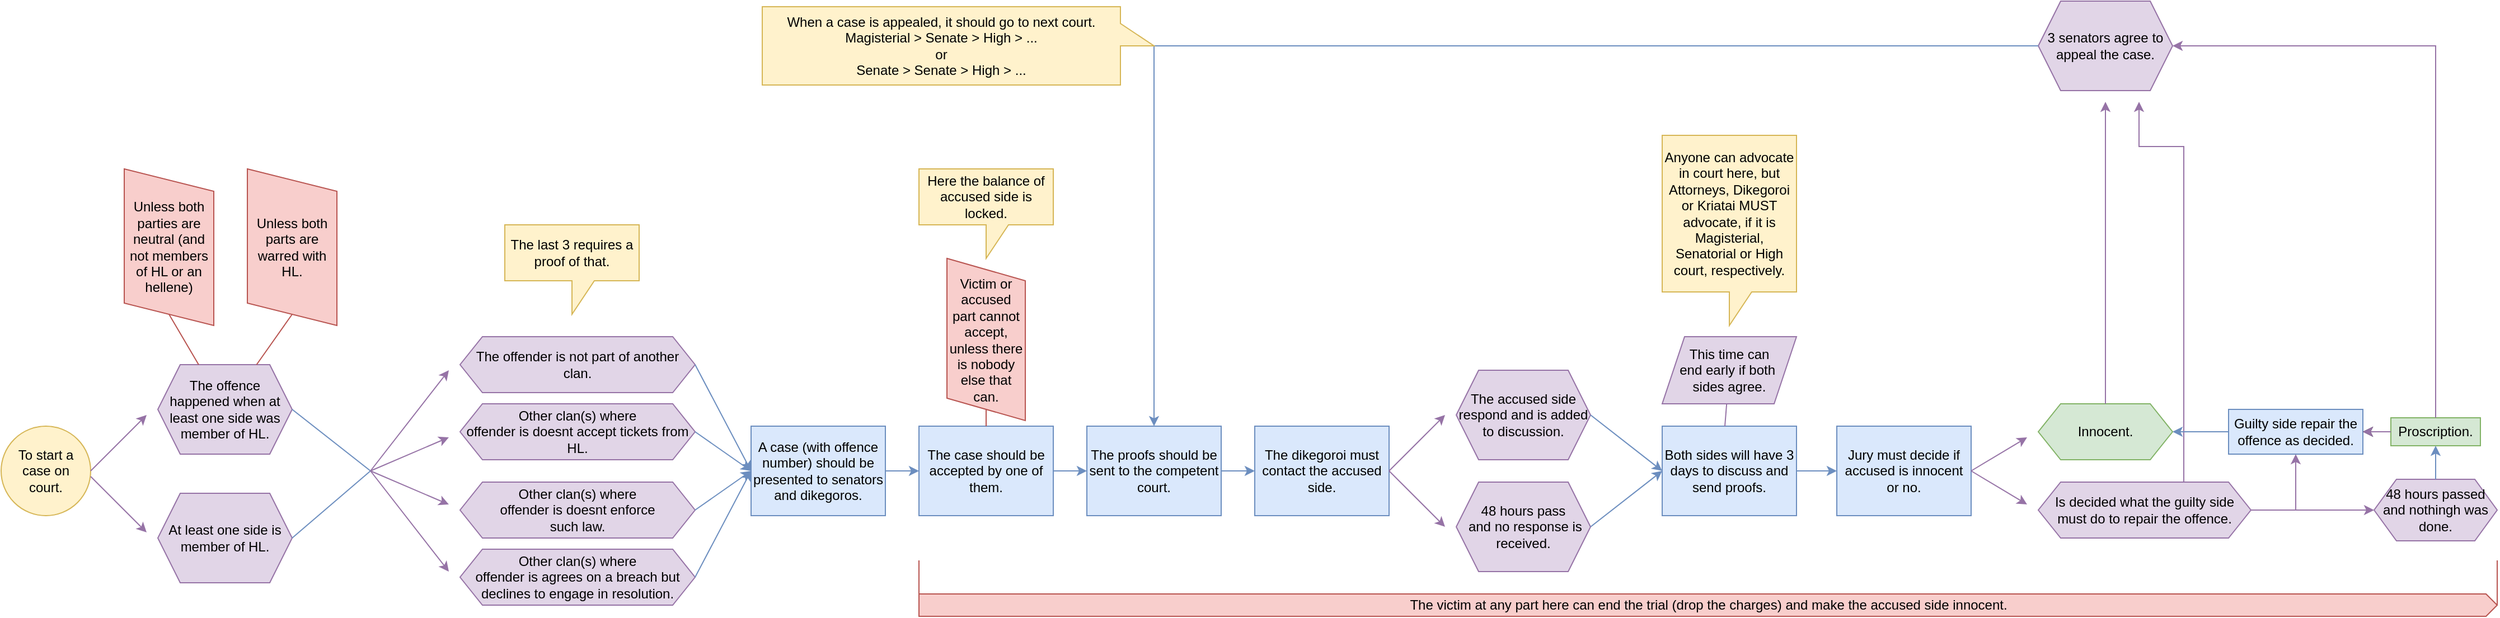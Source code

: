 <mxfile version="24.8.4">
  <diagram name="Página-1" id="dsQrBatp6N0RsA0Rqw-J">
    <mxGraphModel dx="1990" dy="1253" grid="1" gridSize="10" guides="1" tooltips="1" connect="1" arrows="1" fold="1" page="1" pageScale="1" pageWidth="827" pageHeight="1169" math="0" shadow="0">
      <root>
        <mxCell id="0" />
        <mxCell id="1" parent="0" />
        <mxCell id="s8zO3IcP-AINZmNL37FX-1" value="" style="ellipse;whiteSpace=wrap;html=1;aspect=fixed;fillColor=#fff2cc;strokeColor=#d6b656;" vertex="1" parent="1">
          <mxGeometry x="170" y="490" width="80" height="80" as="geometry" />
        </mxCell>
        <mxCell id="s8zO3IcP-AINZmNL37FX-2" value="To start a case on court." style="text;html=1;align=center;verticalAlign=middle;whiteSpace=wrap;rounded=0;" vertex="1" parent="1">
          <mxGeometry x="180" y="515" width="60" height="30" as="geometry" />
        </mxCell>
        <mxCell id="s8zO3IcP-AINZmNL37FX-6" value="At least one side is member of HL." style="shape=hexagon;perimeter=hexagonPerimeter2;whiteSpace=wrap;html=1;fixedSize=1;fillColor=#e1d5e7;strokeColor=#9673a6;" vertex="1" parent="1">
          <mxGeometry x="310" y="550" width="120" height="80" as="geometry" />
        </mxCell>
        <mxCell id="s8zO3IcP-AINZmNL37FX-7" value="The offence happened when at least one side was member of HL." style="shape=hexagon;perimeter=hexagonPerimeter2;whiteSpace=wrap;html=1;fixedSize=1;direction=west;fillColor=#e1d5e7;strokeColor=#9673a6;" vertex="1" parent="1">
          <mxGeometry x="310" y="435" width="120" height="80" as="geometry" />
        </mxCell>
        <mxCell id="s8zO3IcP-AINZmNL37FX-9" value="" style="endArrow=classic;html=1;rounded=0;fillColor=#e1d5e7;strokeColor=#9673a6;" edge="1" parent="1">
          <mxGeometry width="50" height="50" relative="1" as="geometry">
            <mxPoint x="250" y="530" as="sourcePoint" />
            <mxPoint x="300" y="480" as="targetPoint" />
          </mxGeometry>
        </mxCell>
        <mxCell id="s8zO3IcP-AINZmNL37FX-10" value="" style="endArrow=classic;html=1;rounded=0;fillColor=#e1d5e7;strokeColor=#9673a6;" edge="1" parent="1">
          <mxGeometry width="50" height="50" relative="1" as="geometry">
            <mxPoint x="250" y="535" as="sourcePoint" />
            <mxPoint x="300" y="585" as="targetPoint" />
          </mxGeometry>
        </mxCell>
        <mxCell id="s8zO3IcP-AINZmNL37FX-11" value="Unless both parties are neutral (and not members of HL or an hellene)" style="shape=parallelogram;perimeter=parallelogramPerimeter;whiteSpace=wrap;html=1;fixedSize=1;direction=south;fillColor=#f8cecc;strokeColor=#b85450;rotation=0;" vertex="1" parent="1">
          <mxGeometry x="280" y="260" width="80" height="140" as="geometry" />
        </mxCell>
        <mxCell id="s8zO3IcP-AINZmNL37FX-12" value="Unless both parts are warred with HL." style="shape=parallelogram;perimeter=parallelogramPerimeter;whiteSpace=wrap;html=1;fixedSize=1;direction=south;fillColor=#f8cecc;strokeColor=#b85450;" vertex="1" parent="1">
          <mxGeometry x="390" y="260" width="80" height="140" as="geometry" />
        </mxCell>
        <mxCell id="s8zO3IcP-AINZmNL37FX-13" value="" style="endArrow=none;html=1;rounded=0;entryX=1;entryY=0.5;entryDx=0;entryDy=0;fillColor=#f8cecc;strokeColor=#b85450;" edge="1" parent="1" source="s8zO3IcP-AINZmNL37FX-7" target="s8zO3IcP-AINZmNL37FX-12">
          <mxGeometry width="50" height="50" relative="1" as="geometry">
            <mxPoint x="370" y="435" as="sourcePoint" />
            <mxPoint x="380" y="390" as="targetPoint" />
          </mxGeometry>
        </mxCell>
        <mxCell id="s8zO3IcP-AINZmNL37FX-14" value="" style="endArrow=none;html=1;rounded=0;entryX=1;entryY=0.5;entryDx=0;entryDy=0;fillColor=#f8cecc;strokeColor=#b85450;" edge="1" parent="1" source="s8zO3IcP-AINZmNL37FX-7" target="s8zO3IcP-AINZmNL37FX-11">
          <mxGeometry width="50" height="50" relative="1" as="geometry">
            <mxPoint x="370" y="435" as="sourcePoint" />
            <mxPoint x="360" y="360" as="targetPoint" />
          </mxGeometry>
        </mxCell>
        <mxCell id="s8zO3IcP-AINZmNL37FX-16" value="" style="endArrow=none;html=1;rounded=0;exitX=0;exitY=0.5;exitDx=0;exitDy=0;fillColor=#dae8fc;strokeColor=#6c8ebf;" edge="1" parent="1" source="s8zO3IcP-AINZmNL37FX-7">
          <mxGeometry width="50" height="50" relative="1" as="geometry">
            <mxPoint x="430" y="480" as="sourcePoint" />
            <mxPoint x="500" y="530" as="targetPoint" />
          </mxGeometry>
        </mxCell>
        <mxCell id="s8zO3IcP-AINZmNL37FX-17" value="" style="endArrow=none;html=1;rounded=0;exitX=1;exitY=0.5;exitDx=0;exitDy=0;exitPerimeter=0;fillColor=#dae8fc;strokeColor=#6c8ebf;" edge="1" parent="1" source="s8zO3IcP-AINZmNL37FX-6">
          <mxGeometry width="50" height="50" relative="1" as="geometry">
            <mxPoint x="430" y="585" as="sourcePoint" />
            <mxPoint x="500" y="530" as="targetPoint" />
          </mxGeometry>
        </mxCell>
        <mxCell id="s8zO3IcP-AINZmNL37FX-18" value="The offender is not part of another clan." style="shape=hexagon;perimeter=hexagonPerimeter2;whiteSpace=wrap;html=1;fixedSize=1;direction=west;fillColor=#e1d5e7;strokeColor=#9673a6;" vertex="1" parent="1">
          <mxGeometry x="580" y="410" width="210" height="50" as="geometry" />
        </mxCell>
        <mxCell id="s8zO3IcP-AINZmNL37FX-20" value="Other clan(s) where&lt;div&gt;offender is doesnt accept tickets from HL.&lt;/div&gt;" style="shape=hexagon;perimeter=hexagonPerimeter2;whiteSpace=wrap;html=1;fixedSize=1;direction=west;fillColor=#e1d5e7;strokeColor=#9673a6;" vertex="1" parent="1">
          <mxGeometry x="580" y="470" width="210" height="50" as="geometry" />
        </mxCell>
        <mxCell id="s8zO3IcP-AINZmNL37FX-24" value="Other clan(s) where&lt;div&gt;offender is doesnt enforce&lt;br&gt;such law.&lt;/div&gt;" style="shape=hexagon;perimeter=hexagonPerimeter2;whiteSpace=wrap;html=1;fixedSize=1;direction=west;fillColor=#e1d5e7;strokeColor=#9673a6;" vertex="1" parent="1">
          <mxGeometry x="580" y="540" width="210" height="50" as="geometry" />
        </mxCell>
        <mxCell id="s8zO3IcP-AINZmNL37FX-25" value="Other clan(s) where&lt;div&gt;offender is&amp;nbsp;&lt;span style=&quot;background-color: initial;&quot;&gt;agrees on a breach but declines to engage in resolution.&lt;/span&gt;&lt;/div&gt;" style="shape=hexagon;perimeter=hexagonPerimeter2;whiteSpace=wrap;html=1;fixedSize=1;direction=west;fillColor=#e1d5e7;strokeColor=#9673a6;" vertex="1" parent="1">
          <mxGeometry x="580" y="600" width="210" height="50" as="geometry" />
        </mxCell>
        <mxCell id="s8zO3IcP-AINZmNL37FX-26" value="" style="endArrow=classic;html=1;rounded=0;fillColor=#e1d5e7;strokeColor=#9673a6;" edge="1" parent="1">
          <mxGeometry width="50" height="50" relative="1" as="geometry">
            <mxPoint x="500" y="530" as="sourcePoint" />
            <mxPoint x="570" y="440" as="targetPoint" />
          </mxGeometry>
        </mxCell>
        <mxCell id="s8zO3IcP-AINZmNL37FX-27" value="" style="endArrow=classic;html=1;rounded=0;fillColor=#e1d5e7;strokeColor=#9673a6;" edge="1" parent="1">
          <mxGeometry width="50" height="50" relative="1" as="geometry">
            <mxPoint x="500" y="530" as="sourcePoint" />
            <mxPoint x="570" y="620" as="targetPoint" />
          </mxGeometry>
        </mxCell>
        <mxCell id="s8zO3IcP-AINZmNL37FX-28" value="" style="endArrow=classic;html=1;rounded=0;fillColor=#e1d5e7;strokeColor=#9673a6;" edge="1" parent="1">
          <mxGeometry width="50" height="50" relative="1" as="geometry">
            <mxPoint x="500" y="530" as="sourcePoint" />
            <mxPoint x="570" y="560" as="targetPoint" />
          </mxGeometry>
        </mxCell>
        <mxCell id="s8zO3IcP-AINZmNL37FX-29" value="" style="endArrow=classic;html=1;rounded=0;fillColor=#e1d5e7;strokeColor=#9673a6;" edge="1" parent="1">
          <mxGeometry width="50" height="50" relative="1" as="geometry">
            <mxPoint x="500" y="530" as="sourcePoint" />
            <mxPoint x="570" y="500" as="targetPoint" />
          </mxGeometry>
        </mxCell>
        <mxCell id="s8zO3IcP-AINZmNL37FX-30" value="The last 3 requires a proof of that." style="shape=callout;whiteSpace=wrap;html=1;perimeter=calloutPerimeter;fillColor=#fff2cc;strokeColor=#d6b656;" vertex="1" parent="1">
          <mxGeometry x="620" y="310" width="120" height="80" as="geometry" />
        </mxCell>
        <mxCell id="s8zO3IcP-AINZmNL37FX-37" value="" style="edgeStyle=orthogonalEdgeStyle;rounded=0;orthogonalLoop=1;jettySize=auto;html=1;fillColor=#dae8fc;strokeColor=#6c8ebf;" edge="1" parent="1" source="s8zO3IcP-AINZmNL37FX-31" target="s8zO3IcP-AINZmNL37FX-36">
          <mxGeometry relative="1" as="geometry" />
        </mxCell>
        <mxCell id="s8zO3IcP-AINZmNL37FX-31" value="A case (with offence number) should be presented to senators and dikegoros." style="rounded=0;whiteSpace=wrap;html=1;fillColor=#dae8fc;strokeColor=#6c8ebf;" vertex="1" parent="1">
          <mxGeometry x="840" y="490" width="120" height="80" as="geometry" />
        </mxCell>
        <mxCell id="s8zO3IcP-AINZmNL37FX-32" value="" style="endArrow=classic;html=1;rounded=0;exitX=0;exitY=0.5;exitDx=0;exitDy=0;entryX=0;entryY=0.5;entryDx=0;entryDy=0;fillColor=#dae8fc;strokeColor=#6c8ebf;" edge="1" parent="1" source="s8zO3IcP-AINZmNL37FX-25" target="s8zO3IcP-AINZmNL37FX-31">
          <mxGeometry width="50" height="50" relative="1" as="geometry">
            <mxPoint x="790" y="630" as="sourcePoint" />
            <mxPoint x="840" y="580" as="targetPoint" />
          </mxGeometry>
        </mxCell>
        <mxCell id="s8zO3IcP-AINZmNL37FX-33" value="" style="endArrow=classic;html=1;rounded=0;entryX=0;entryY=0.5;entryDx=0;entryDy=0;fillColor=#dae8fc;strokeColor=#6c8ebf;" edge="1" parent="1" target="s8zO3IcP-AINZmNL37FX-31">
          <mxGeometry width="50" height="50" relative="1" as="geometry">
            <mxPoint x="790" y="565" as="sourcePoint" />
            <mxPoint x="840" y="515" as="targetPoint" />
          </mxGeometry>
        </mxCell>
        <mxCell id="s8zO3IcP-AINZmNL37FX-34" value="" style="endArrow=classic;html=1;rounded=0;exitX=0;exitY=0.5;exitDx=0;exitDy=0;entryX=0;entryY=0.5;entryDx=0;entryDy=0;fillColor=#dae8fc;strokeColor=#6c8ebf;" edge="1" parent="1" source="s8zO3IcP-AINZmNL37FX-20" target="s8zO3IcP-AINZmNL37FX-31">
          <mxGeometry width="50" height="50" relative="1" as="geometry">
            <mxPoint x="790" y="500" as="sourcePoint" />
            <mxPoint x="840" y="450" as="targetPoint" />
          </mxGeometry>
        </mxCell>
        <mxCell id="s8zO3IcP-AINZmNL37FX-35" value="" style="endArrow=classic;html=1;rounded=0;exitX=0;exitY=0.5;exitDx=0;exitDy=0;entryX=0;entryY=0.5;entryDx=0;entryDy=0;fillColor=#dae8fc;strokeColor=#6c8ebf;" edge="1" parent="1" source="s8zO3IcP-AINZmNL37FX-18" target="s8zO3IcP-AINZmNL37FX-31">
          <mxGeometry width="50" height="50" relative="1" as="geometry">
            <mxPoint x="827" y="440" as="sourcePoint" />
            <mxPoint x="877" y="390" as="targetPoint" />
          </mxGeometry>
        </mxCell>
        <mxCell id="s8zO3IcP-AINZmNL37FX-40" value="" style="edgeStyle=orthogonalEdgeStyle;rounded=0;orthogonalLoop=1;jettySize=auto;html=1;fillColor=#dae8fc;strokeColor=#6c8ebf;" edge="1" parent="1" source="s8zO3IcP-AINZmNL37FX-36" target="s8zO3IcP-AINZmNL37FX-39">
          <mxGeometry relative="1" as="geometry" />
        </mxCell>
        <mxCell id="s8zO3IcP-AINZmNL37FX-36" value="The case should be accepted by one of them." style="whiteSpace=wrap;html=1;fillColor=#dae8fc;strokeColor=#6c8ebf;rounded=0;" vertex="1" parent="1">
          <mxGeometry x="990" y="490" width="120" height="80" as="geometry" />
        </mxCell>
        <mxCell id="s8zO3IcP-AINZmNL37FX-42" value="" style="edgeStyle=orthogonalEdgeStyle;rounded=0;orthogonalLoop=1;jettySize=auto;html=1;fillColor=#dae8fc;strokeColor=#6c8ebf;" edge="1" parent="1" source="s8zO3IcP-AINZmNL37FX-39" target="s8zO3IcP-AINZmNL37FX-41">
          <mxGeometry relative="1" as="geometry" />
        </mxCell>
        <mxCell id="s8zO3IcP-AINZmNL37FX-39" value="The proofs should be sent to the competent court." style="whiteSpace=wrap;html=1;fillColor=#dae8fc;strokeColor=#6c8ebf;rounded=0;" vertex="1" parent="1">
          <mxGeometry x="1140" y="490" width="120" height="80" as="geometry" />
        </mxCell>
        <mxCell id="s8zO3IcP-AINZmNL37FX-41" value="The dikegoroi must contact the accused side." style="whiteSpace=wrap;html=1;fillColor=#dae8fc;strokeColor=#6c8ebf;rounded=0;" vertex="1" parent="1">
          <mxGeometry x="1290" y="490" width="120" height="80" as="geometry" />
        </mxCell>
        <mxCell id="s8zO3IcP-AINZmNL37FX-43" value="The accused side respond and is added to discussion." style="shape=hexagon;perimeter=hexagonPerimeter2;whiteSpace=wrap;html=1;fixedSize=1;fillColor=#e1d5e7;strokeColor=#9673a6;" vertex="1" parent="1">
          <mxGeometry x="1470" y="440" width="120" height="80" as="geometry" />
        </mxCell>
        <mxCell id="s8zO3IcP-AINZmNL37FX-44" value="48 hours pass&lt;div&gt;&amp;nbsp;and no response is received.&lt;/div&gt;" style="shape=hexagon;perimeter=hexagonPerimeter2;whiteSpace=wrap;html=1;fixedSize=1;fillColor=#e1d5e7;strokeColor=#9673a6;" vertex="1" parent="1">
          <mxGeometry x="1470" y="540" width="120" height="80" as="geometry" />
        </mxCell>
        <mxCell id="s8zO3IcP-AINZmNL37FX-45" value="" style="endArrow=classic;html=1;rounded=0;fillColor=#e1d5e7;strokeColor=#9673a6;" edge="1" parent="1">
          <mxGeometry width="50" height="50" relative="1" as="geometry">
            <mxPoint x="1410" y="530" as="sourcePoint" />
            <mxPoint x="1460" y="480" as="targetPoint" />
          </mxGeometry>
        </mxCell>
        <mxCell id="s8zO3IcP-AINZmNL37FX-46" value="" style="endArrow=classic;html=1;rounded=0;fillColor=#e1d5e7;strokeColor=#9673a6;exitX=1;exitY=0.5;exitDx=0;exitDy=0;" edge="1" parent="1" source="s8zO3IcP-AINZmNL37FX-41">
          <mxGeometry width="50" height="50" relative="1" as="geometry">
            <mxPoint x="1420" y="540" as="sourcePoint" />
            <mxPoint x="1460" y="580" as="targetPoint" />
          </mxGeometry>
        </mxCell>
        <mxCell id="s8zO3IcP-AINZmNL37FX-53" value="" style="edgeStyle=orthogonalEdgeStyle;rounded=0;orthogonalLoop=1;jettySize=auto;html=1;fillColor=#dae8fc;strokeColor=#6c8ebf;" edge="1" parent="1" source="s8zO3IcP-AINZmNL37FX-47" target="s8zO3IcP-AINZmNL37FX-52">
          <mxGeometry relative="1" as="geometry" />
        </mxCell>
        <mxCell id="s8zO3IcP-AINZmNL37FX-47" value="Both sides will have 3 days to discuss and send proofs." style="rounded=0;whiteSpace=wrap;html=1;fillColor=#dae8fc;strokeColor=#6c8ebf;" vertex="1" parent="1">
          <mxGeometry x="1654" y="490" width="120" height="80" as="geometry" />
        </mxCell>
        <mxCell id="s8zO3IcP-AINZmNL37FX-48" value="" style="endArrow=classic;html=1;rounded=0;exitX=1;exitY=0.5;exitDx=0;exitDy=0;entryX=0;entryY=0.5;entryDx=0;entryDy=0;fillColor=#dae8fc;strokeColor=#6c8ebf;" edge="1" parent="1" source="s8zO3IcP-AINZmNL37FX-43" target="s8zO3IcP-AINZmNL37FX-47">
          <mxGeometry width="50" height="50" relative="1" as="geometry">
            <mxPoint x="1600" y="485" as="sourcePoint" />
            <mxPoint x="1650" y="435" as="targetPoint" />
          </mxGeometry>
        </mxCell>
        <mxCell id="s8zO3IcP-AINZmNL37FX-49" value="" style="endArrow=classic;html=1;rounded=0;exitX=1;exitY=0.5;exitDx=0;exitDy=0;entryX=0;entryY=0.5;entryDx=0;entryDy=0;fillColor=#dae8fc;strokeColor=#6c8ebf;" edge="1" parent="1" source="s8zO3IcP-AINZmNL37FX-44" target="s8zO3IcP-AINZmNL37FX-47">
          <mxGeometry width="50" height="50" relative="1" as="geometry">
            <mxPoint x="1590" y="585" as="sourcePoint" />
            <mxPoint x="1640" y="535" as="targetPoint" />
          </mxGeometry>
        </mxCell>
        <mxCell id="s8zO3IcP-AINZmNL37FX-50" value="This time can&lt;div&gt;end early if both&amp;nbsp;&lt;/div&gt;&lt;div&gt;sides agree.&lt;/div&gt;" style="shape=parallelogram;perimeter=parallelogramPerimeter;whiteSpace=wrap;html=1;fixedSize=1;direction=west;fillColor=#e1d5e7;strokeColor=#9673a6;" vertex="1" parent="1">
          <mxGeometry x="1654" y="410" width="120" height="60" as="geometry" />
        </mxCell>
        <mxCell id="s8zO3IcP-AINZmNL37FX-51" value="" style="endArrow=none;html=1;rounded=0;fillColor=#e1d5e7;strokeColor=#9673a6;" edge="1" parent="1" target="s8zO3IcP-AINZmNL37FX-50">
          <mxGeometry width="50" height="50" relative="1" as="geometry">
            <mxPoint x="1710" y="490" as="sourcePoint" />
            <mxPoint x="1760" y="440" as="targetPoint" />
          </mxGeometry>
        </mxCell>
        <mxCell id="s8zO3IcP-AINZmNL37FX-52" value="Jury must decide if accused is innocent or no." style="whiteSpace=wrap;html=1;fillColor=#dae8fc;strokeColor=#6c8ebf;rounded=0;" vertex="1" parent="1">
          <mxGeometry x="1810" y="490" width="120" height="80" as="geometry" />
        </mxCell>
        <mxCell id="s8zO3IcP-AINZmNL37FX-54" value="Anyone can advocate in court here, but Attorneys, Dikegoroi or Kriatai MUST advocate, if it is Magisterial, Senatorial or High court, respectively." style="shape=callout;whiteSpace=wrap;html=1;perimeter=calloutPerimeter;fillColor=#fff2cc;strokeColor=#d6b656;" vertex="1" parent="1">
          <mxGeometry x="1654" y="230" width="120" height="170" as="geometry" />
        </mxCell>
        <mxCell id="s8zO3IcP-AINZmNL37FX-55" value="Victim or accused part cannot accept, unless there is nobody else that can." style="shape=parallelogram;perimeter=parallelogramPerimeter;whiteSpace=wrap;html=1;fixedSize=1;fillColor=#f8cecc;strokeColor=#b85450;direction=south;" vertex="1" parent="1">
          <mxGeometry x="1015" y="340" width="70" height="145" as="geometry" />
        </mxCell>
        <mxCell id="s8zO3IcP-AINZmNL37FX-56" value="" style="endArrow=none;html=1;rounded=0;entryX=1;entryY=0.5;entryDx=0;entryDy=0;exitX=0.5;exitY=0;exitDx=0;exitDy=0;fillColor=#f8cecc;strokeColor=#b85450;" edge="1" parent="1" source="s8zO3IcP-AINZmNL37FX-36" target="s8zO3IcP-AINZmNL37FX-55">
          <mxGeometry width="50" height="50" relative="1" as="geometry">
            <mxPoint x="1040" y="490" as="sourcePoint" />
            <mxPoint x="1090" y="440" as="targetPoint" />
          </mxGeometry>
        </mxCell>
        <mxCell id="s8zO3IcP-AINZmNL37FX-57" value="Here the balance of accused side is locked." style="shape=callout;whiteSpace=wrap;html=1;perimeter=calloutPerimeter;fillColor=#fff2cc;strokeColor=#d6b656;" vertex="1" parent="1">
          <mxGeometry x="990" y="260" width="120" height="80" as="geometry" />
        </mxCell>
        <mxCell id="s8zO3IcP-AINZmNL37FX-58" value="Innocent." style="shape=hexagon;perimeter=hexagonPerimeter2;whiteSpace=wrap;html=1;fixedSize=1;fillColor=#d5e8d4;strokeColor=#82b366;" vertex="1" parent="1">
          <mxGeometry x="1990" y="470" width="120" height="50" as="geometry" />
        </mxCell>
        <mxCell id="s8zO3IcP-AINZmNL37FX-59" value="Is decided what the guilty side must do to repair the offence." style="shape=hexagon;perimeter=hexagonPerimeter2;whiteSpace=wrap;html=1;fixedSize=1;fillColor=#e1d5e7;strokeColor=#9673a6;" vertex="1" parent="1">
          <mxGeometry x="1990" y="540" width="190" height="50" as="geometry" />
        </mxCell>
        <mxCell id="s8zO3IcP-AINZmNL37FX-60" value="" style="endArrow=classic;html=1;rounded=0;fillColor=#e1d5e7;strokeColor=#9673a6;" edge="1" parent="1">
          <mxGeometry width="50" height="50" relative="1" as="geometry">
            <mxPoint x="1930" y="530" as="sourcePoint" />
            <mxPoint x="1980" y="560" as="targetPoint" />
          </mxGeometry>
        </mxCell>
        <mxCell id="s8zO3IcP-AINZmNL37FX-61" value="" style="endArrow=classic;html=1;rounded=0;exitX=1;exitY=0.5;exitDx=0;exitDy=0;fillColor=#e1d5e7;strokeColor=#9673a6;" edge="1" parent="1" source="s8zO3IcP-AINZmNL37FX-52">
          <mxGeometry width="50" height="50" relative="1" as="geometry">
            <mxPoint x="1930" y="515" as="sourcePoint" />
            <mxPoint x="1980" y="500" as="targetPoint" />
          </mxGeometry>
        </mxCell>
        <mxCell id="s8zO3IcP-AINZmNL37FX-62" value="" style="endArrow=classic;html=1;rounded=0;fillColor=#e1d5e7;strokeColor=#9673a6;" edge="1" parent="1">
          <mxGeometry width="50" height="50" relative="1" as="geometry">
            <mxPoint x="2050" y="470" as="sourcePoint" />
            <mxPoint x="2050" y="200" as="targetPoint" />
          </mxGeometry>
        </mxCell>
        <mxCell id="s8zO3IcP-AINZmNL37FX-63" value="3 senators agree to appeal the case." style="shape=hexagon;perimeter=hexagonPerimeter2;whiteSpace=wrap;html=1;fixedSize=1;fillColor=#e1d5e7;strokeColor=#9673a6;" vertex="1" parent="1">
          <mxGeometry x="1990" y="110" width="120" height="80" as="geometry" />
        </mxCell>
        <mxCell id="s8zO3IcP-AINZmNL37FX-64" value="" style="endArrow=classic;html=1;rounded=0;exitX=0;exitY=0.5;exitDx=0;exitDy=0;entryX=0.5;entryY=0;entryDx=0;entryDy=0;fillColor=#dae8fc;strokeColor=#6c8ebf;" edge="1" parent="1" source="s8zO3IcP-AINZmNL37FX-63" target="s8zO3IcP-AINZmNL37FX-39">
          <mxGeometry width="50" height="50" relative="1" as="geometry">
            <mxPoint x="1900" y="140" as="sourcePoint" />
            <mxPoint x="1180" y="150" as="targetPoint" />
            <Array as="points">
              <mxPoint x="1200" y="150" />
            </Array>
          </mxGeometry>
        </mxCell>
        <mxCell id="s8zO3IcP-AINZmNL37FX-66" value="When a case is appealed, it should go to next court.&lt;br&gt;Magisterial &amp;gt; Senate &amp;gt; High &amp;gt; ...&lt;br&gt;or&lt;br&gt;Senate &amp;gt; Senate &amp;gt; High &amp;gt; ..." style="shape=callout;whiteSpace=wrap;html=1;perimeter=calloutPerimeter;direction=north;fillColor=#fff2cc;strokeColor=#d6b656;" vertex="1" parent="1">
          <mxGeometry x="850" y="115" width="350" height="70" as="geometry" />
        </mxCell>
        <mxCell id="s8zO3IcP-AINZmNL37FX-69" value="" style="endArrow=classic;html=1;rounded=0;fillColor=#e1d5e7;strokeColor=#9673a6;" edge="1" parent="1">
          <mxGeometry width="50" height="50" relative="1" as="geometry">
            <mxPoint x="2120" y="540" as="sourcePoint" />
            <mxPoint x="2080" y="200" as="targetPoint" />
            <Array as="points">
              <mxPoint x="2120" y="240" />
              <mxPoint x="2080" y="240" />
            </Array>
          </mxGeometry>
        </mxCell>
        <mxCell id="s8zO3IcP-AINZmNL37FX-70" value="" style="endArrow=classic;html=1;rounded=0;fillColor=#e1d5e7;strokeColor=#9673a6;entryX=0.5;entryY=1;entryDx=0;entryDy=0;" edge="1" parent="1" target="s8zO3IcP-AINZmNL37FX-71">
          <mxGeometry width="50" height="50" relative="1" as="geometry">
            <mxPoint x="2180" y="565" as="sourcePoint" />
            <mxPoint x="2230" y="530" as="targetPoint" />
            <Array as="points">
              <mxPoint x="2220" y="565" />
            </Array>
          </mxGeometry>
        </mxCell>
        <mxCell id="s8zO3IcP-AINZmNL37FX-71" value="Guilty side repair the offence as decided." style="rounded=0;whiteSpace=wrap;html=1;fillColor=#dae8fc;strokeColor=#6c8ebf;" vertex="1" parent="1">
          <mxGeometry x="2160" y="475" width="120" height="40" as="geometry" />
        </mxCell>
        <mxCell id="s8zO3IcP-AINZmNL37FX-72" value="" style="endArrow=classic;html=1;rounded=0;exitX=0;exitY=0.5;exitDx=0;exitDy=0;entryX=1;entryY=0.5;entryDx=0;entryDy=0;fillColor=#dae8fc;strokeColor=#6c8ebf;" edge="1" parent="1" source="s8zO3IcP-AINZmNL37FX-71" target="s8zO3IcP-AINZmNL37FX-58">
          <mxGeometry width="50" height="50" relative="1" as="geometry">
            <mxPoint x="2160" y="485" as="sourcePoint" />
            <mxPoint x="2210" y="435" as="targetPoint" />
          </mxGeometry>
        </mxCell>
        <mxCell id="s8zO3IcP-AINZmNL37FX-73" value="48 hours passed and nothingh was done." style="shape=hexagon;perimeter=hexagonPerimeter2;whiteSpace=wrap;html=1;fixedSize=1;fillColor=#e1d5e7;strokeColor=#9673a6;" vertex="1" parent="1">
          <mxGeometry x="2290" y="537.5" width="110" height="55" as="geometry" />
        </mxCell>
        <mxCell id="s8zO3IcP-AINZmNL37FX-74" value="" style="endArrow=classic;html=1;rounded=0;entryX=0;entryY=0.5;entryDx=0;entryDy=0;fillColor=#e1d5e7;strokeColor=#9673a6;" edge="1" parent="1" target="s8zO3IcP-AINZmNL37FX-73">
          <mxGeometry width="50" height="50" relative="1" as="geometry">
            <mxPoint x="2220" y="565" as="sourcePoint" />
            <mxPoint x="2270" y="515" as="targetPoint" />
          </mxGeometry>
        </mxCell>
        <mxCell id="s8zO3IcP-AINZmNL37FX-78" value="" style="edgeStyle=orthogonalEdgeStyle;rounded=0;orthogonalLoop=1;jettySize=auto;html=1;" edge="1" parent="1" source="s8zO3IcP-AINZmNL37FX-75" target="s8zO3IcP-AINZmNL37FX-71">
          <mxGeometry relative="1" as="geometry" />
        </mxCell>
        <mxCell id="s8zO3IcP-AINZmNL37FX-75" value="Proscription." style="rounded=0;whiteSpace=wrap;html=1;fillColor=#d5e8d4;strokeColor=#82b366;" vertex="1" parent="1">
          <mxGeometry x="2305" y="482.5" width="80" height="25" as="geometry" />
        </mxCell>
        <mxCell id="s8zO3IcP-AINZmNL37FX-76" value="" style="endArrow=classic;html=1;rounded=0;exitX=0;exitY=0.5;exitDx=0;exitDy=0;fillColor=#e1d5e7;strokeColor=#9673a6;" edge="1" parent="1" source="s8zO3IcP-AINZmNL37FX-75" target="s8zO3IcP-AINZmNL37FX-71">
          <mxGeometry width="50" height="50" relative="1" as="geometry">
            <mxPoint x="2300" y="490" as="sourcePoint" />
            <mxPoint x="2350" y="440" as="targetPoint" />
          </mxGeometry>
        </mxCell>
        <mxCell id="s8zO3IcP-AINZmNL37FX-77" value="" style="endArrow=classic;html=1;rounded=0;exitX=0.5;exitY=0;exitDx=0;exitDy=0;entryX=0.5;entryY=1;entryDx=0;entryDy=0;fillColor=#dae8fc;strokeColor=#6c8ebf;" edge="1" parent="1" source="s8zO3IcP-AINZmNL37FX-73" target="s8zO3IcP-AINZmNL37FX-75">
          <mxGeometry width="50" height="50" relative="1" as="geometry">
            <mxPoint x="2350" y="537.5" as="sourcePoint" />
            <mxPoint x="2400" y="487.5" as="targetPoint" />
          </mxGeometry>
        </mxCell>
        <mxCell id="s8zO3IcP-AINZmNL37FX-79" value="" style="endArrow=classic;html=1;rounded=0;exitX=0.5;exitY=0;exitDx=0;exitDy=0;entryX=1;entryY=0.5;entryDx=0;entryDy=0;fillColor=#e1d5e7;strokeColor=#9673a6;" edge="1" parent="1" source="s8zO3IcP-AINZmNL37FX-75" target="s8zO3IcP-AINZmNL37FX-63">
          <mxGeometry width="50" height="50" relative="1" as="geometry">
            <mxPoint x="2340" y="482.5" as="sourcePoint" />
            <mxPoint x="2340" y="150" as="targetPoint" />
            <Array as="points">
              <mxPoint x="2345" y="150" />
            </Array>
          </mxGeometry>
        </mxCell>
        <mxCell id="s8zO3IcP-AINZmNL37FX-81" value="The victim at any part here can end the trial (drop the charges) and make the accused side innocent." style="html=1;shadow=0;dashed=0;align=center;verticalAlign=middle;shape=mxgraph.arrows2.arrow;dy=0;dx=10;notch=0;fillColor=#f8cecc;strokeColor=#b85450;" vertex="1" parent="1">
          <mxGeometry x="990" y="640" width="1410" height="20" as="geometry" />
        </mxCell>
        <mxCell id="s8zO3IcP-AINZmNL37FX-83" value="" style="endArrow=none;html=1;rounded=0;fillColor=#f8cecc;strokeColor=#b85450;" edge="1" parent="1">
          <mxGeometry width="50" height="50" relative="1" as="geometry">
            <mxPoint x="990" y="640" as="sourcePoint" />
            <mxPoint x="990" y="610" as="targetPoint" />
          </mxGeometry>
        </mxCell>
        <mxCell id="s8zO3IcP-AINZmNL37FX-84" value="" style="endArrow=none;html=1;rounded=0;fillColor=#f8cecc;strokeColor=#b85450;exitX=1;exitY=0.5;exitDx=0;exitDy=0;exitPerimeter=0;" edge="1" parent="1" source="s8zO3IcP-AINZmNL37FX-81">
          <mxGeometry width="50" height="50" relative="1" as="geometry">
            <mxPoint x="2400" y="640" as="sourcePoint" />
            <mxPoint x="2400" y="610" as="targetPoint" />
          </mxGeometry>
        </mxCell>
      </root>
    </mxGraphModel>
  </diagram>
</mxfile>
